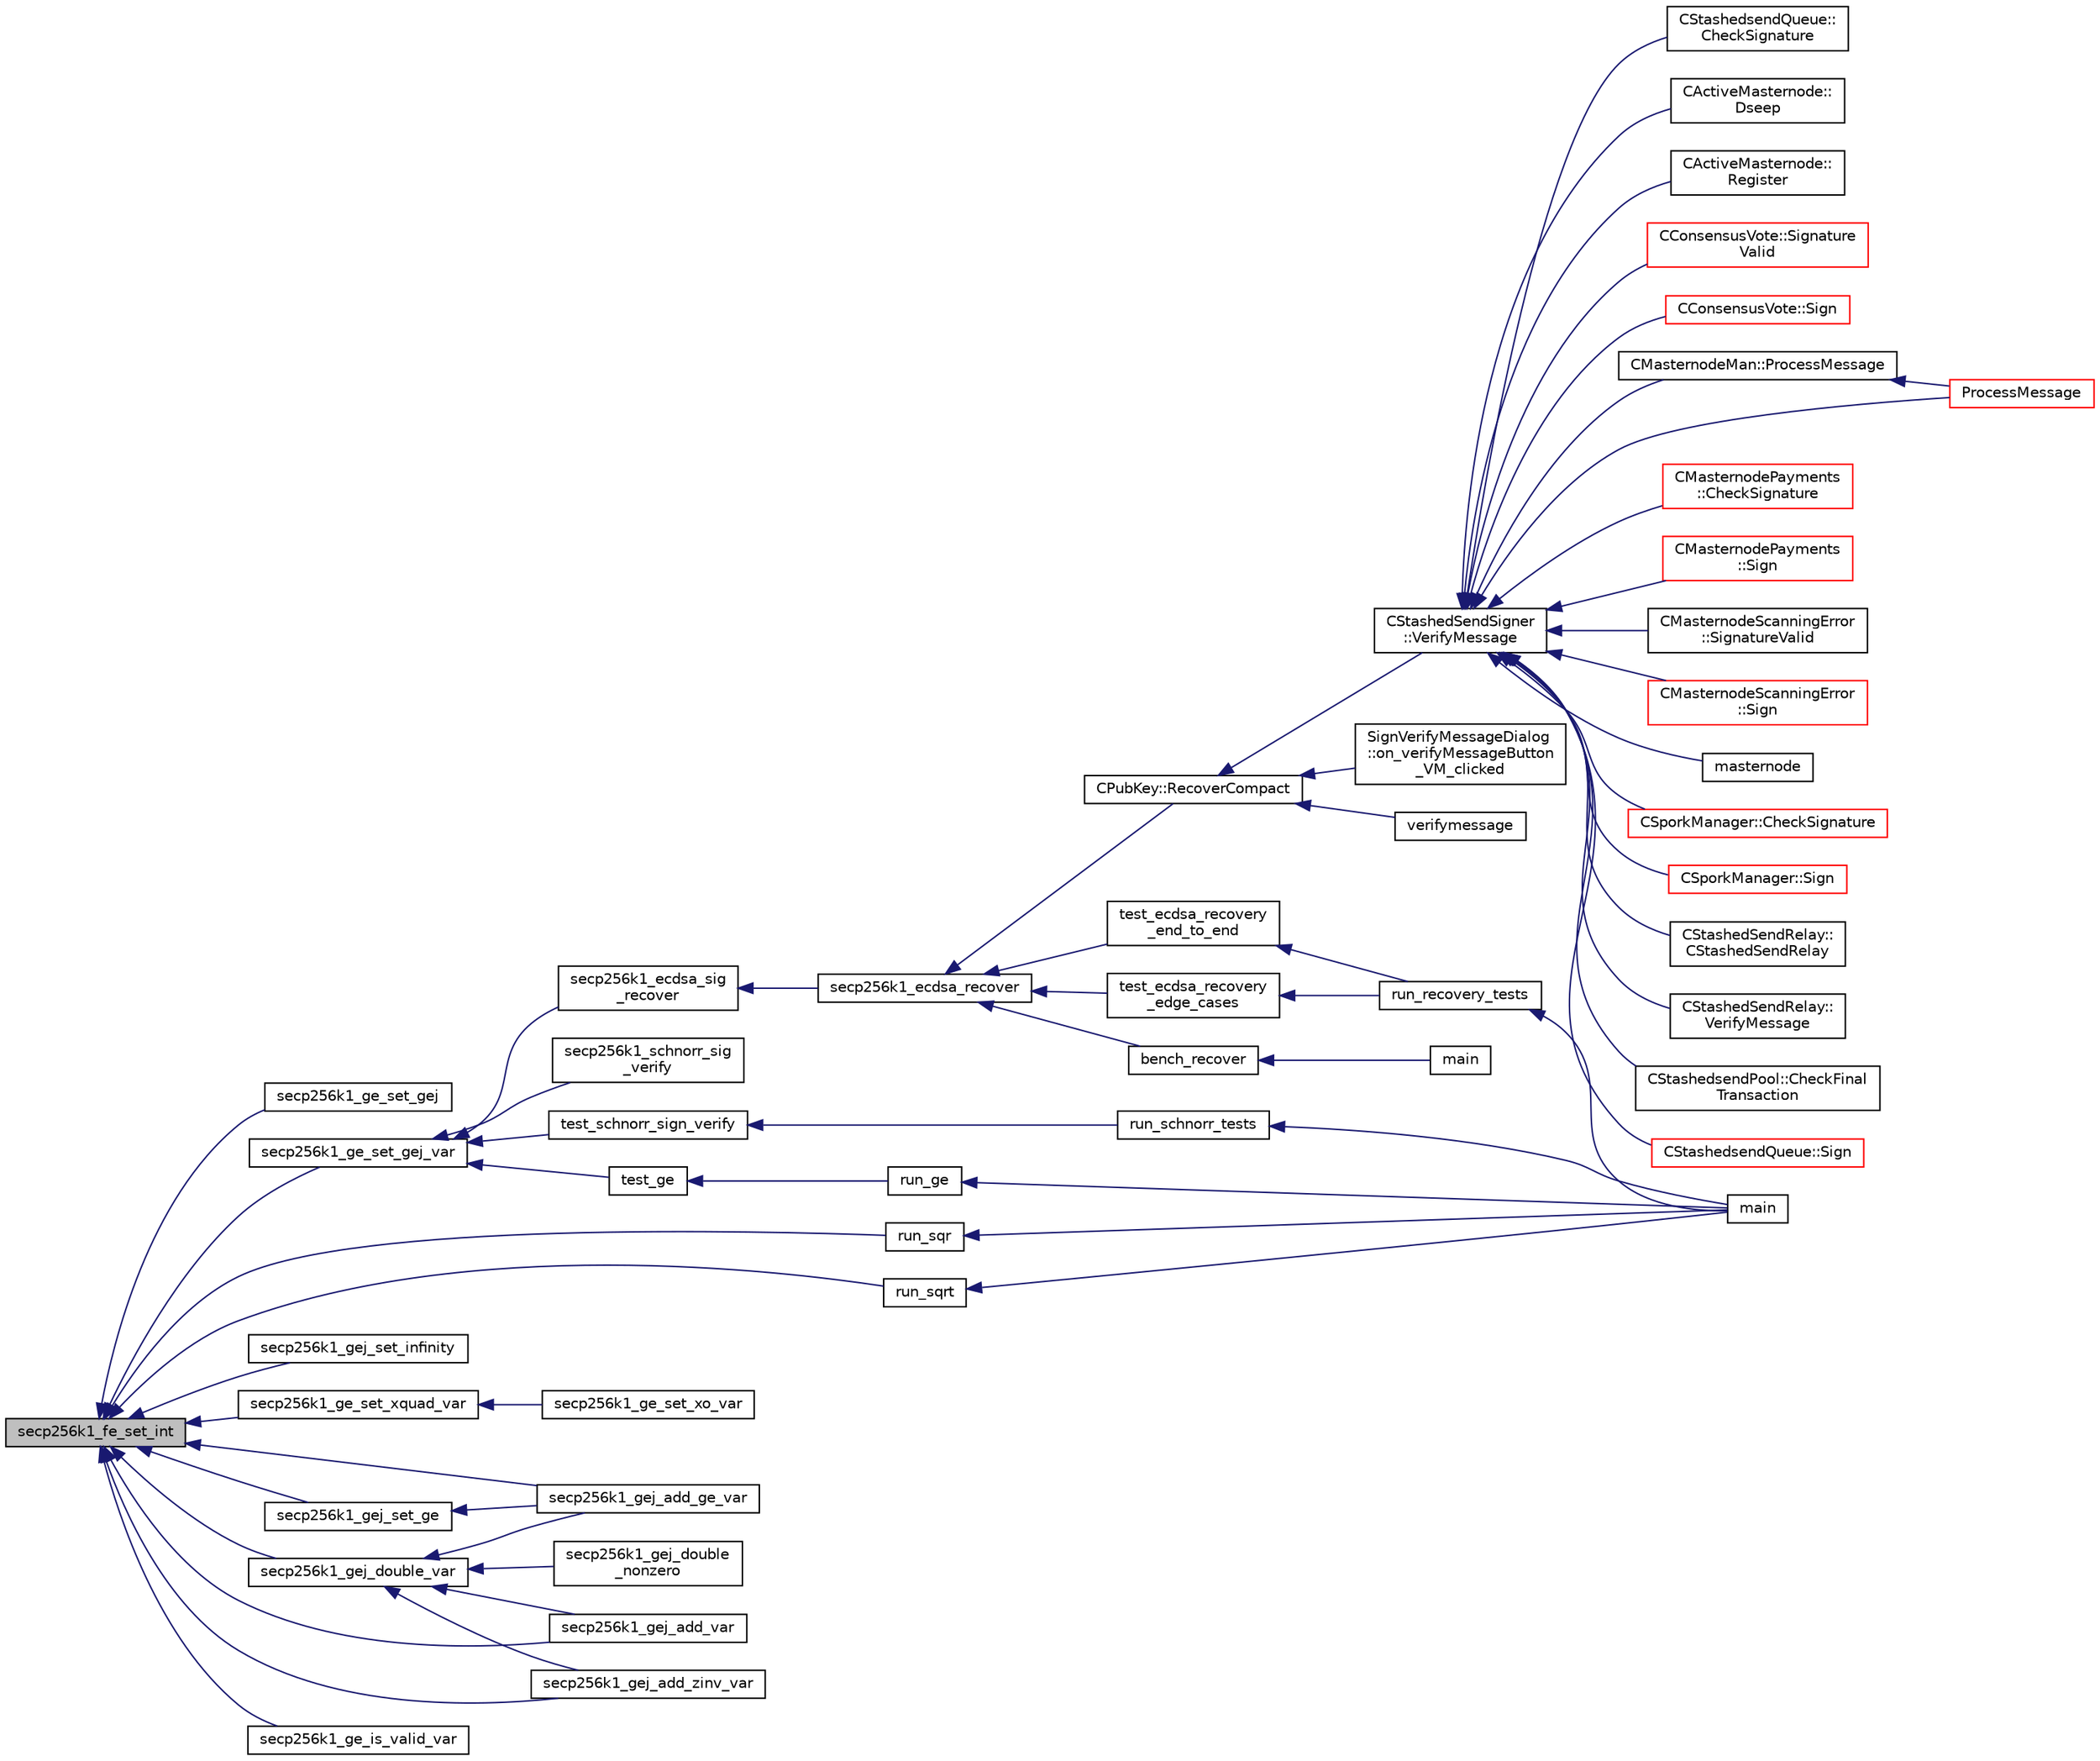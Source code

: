 digraph "secp256k1_fe_set_int"
{
  edge [fontname="Helvetica",fontsize="10",labelfontname="Helvetica",labelfontsize="10"];
  node [fontname="Helvetica",fontsize="10",shape=record];
  rankdir="LR";
  Node1875 [label="secp256k1_fe_set_int",height=0.2,width=0.4,color="black", fillcolor="grey75", style="filled", fontcolor="black"];
  Node1875 -> Node1876 [dir="back",color="midnightblue",fontsize="10",style="solid",fontname="Helvetica"];
  Node1876 [label="secp256k1_ge_set_gej",height=0.2,width=0.4,color="black", fillcolor="white", style="filled",URL="$d6/d60/group__impl_8h.html#aa511eebf8cd7419763f06555ed4fb62d"];
  Node1875 -> Node1877 [dir="back",color="midnightblue",fontsize="10",style="solid",fontname="Helvetica"];
  Node1877 [label="secp256k1_ge_set_gej_var",height=0.2,width=0.4,color="black", fillcolor="white", style="filled",URL="$d6/d60/group__impl_8h.html#aea803cf52c0f33c2cb3bfb82d5790d71"];
  Node1877 -> Node1878 [dir="back",color="midnightblue",fontsize="10",style="solid",fontname="Helvetica"];
  Node1878 [label="secp256k1_ecdsa_sig\l_recover",height=0.2,width=0.4,color="black", fillcolor="white", style="filled",URL="$d6/d5d/recovery_2main__impl_8h.html#a1a831ed991717749ed9d200bb9d3f03b"];
  Node1878 -> Node1879 [dir="back",color="midnightblue",fontsize="10",style="solid",fontname="Helvetica"];
  Node1879 [label="secp256k1_ecdsa_recover",height=0.2,width=0.4,color="black", fillcolor="white", style="filled",URL="$d6/d5d/recovery_2main__impl_8h.html#a75f3e32e9a25eac9e8f9d3a5a8b0dc94",tooltip="Recover an ECDSA public key from a signature. "];
  Node1879 -> Node1880 [dir="back",color="midnightblue",fontsize="10",style="solid",fontname="Helvetica"];
  Node1880 [label="CPubKey::RecoverCompact",height=0.2,width=0.4,color="black", fillcolor="white", style="filled",URL="$da/d4e/class_c_pub_key.html#a169505e735a02db385486b0affeb565c"];
  Node1880 -> Node1881 [dir="back",color="midnightblue",fontsize="10",style="solid",fontname="Helvetica"];
  Node1881 [label="SignVerifyMessageDialog\l::on_verifyMessageButton\l_VM_clicked",height=0.2,width=0.4,color="black", fillcolor="white", style="filled",URL="$d1/d26/class_sign_verify_message_dialog.html#ae37dec200b27f23c409221511447ae1e"];
  Node1880 -> Node1882 [dir="back",color="midnightblue",fontsize="10",style="solid",fontname="Helvetica"];
  Node1882 [label="verifymessage",height=0.2,width=0.4,color="black", fillcolor="white", style="filled",URL="$db/d48/rpcmisc_8cpp.html#ad8fce781dfd9dfd4866bba2a4589141a"];
  Node1880 -> Node1883 [dir="back",color="midnightblue",fontsize="10",style="solid",fontname="Helvetica"];
  Node1883 [label="CStashedSendSigner\l::VerifyMessage",height=0.2,width=0.4,color="black", fillcolor="white", style="filled",URL="$da/d0a/class_c_stashed_send_signer.html#a917e4eb567f2005a73ef59bafcf46bd4",tooltip="Verify the message, returns true if succcessful. "];
  Node1883 -> Node1884 [dir="back",color="midnightblue",fontsize="10",style="solid",fontname="Helvetica"];
  Node1884 [label="CActiveMasternode::\lDseep",height=0.2,width=0.4,color="black", fillcolor="white", style="filled",URL="$d9/d29/class_c_active_masternode.html#aa14a1a9611f6b73cc3e860cda75de88c"];
  Node1883 -> Node1885 [dir="back",color="midnightblue",fontsize="10",style="solid",fontname="Helvetica"];
  Node1885 [label="CActiveMasternode::\lRegister",height=0.2,width=0.4,color="black", fillcolor="white", style="filled",URL="$d9/d29/class_c_active_masternode.html#a1fd28a721112cda22fe2f9e1045cf397",tooltip="Register any Masternode. "];
  Node1883 -> Node1886 [dir="back",color="midnightblue",fontsize="10",style="solid",fontname="Helvetica"];
  Node1886 [label="CConsensusVote::Signature\lValid",height=0.2,width=0.4,color="red", fillcolor="white", style="filled",URL="$dc/da2/class_c_consensus_vote.html#ac6550a89acee255e0035e189a42a6310"];
  Node1883 -> Node1906 [dir="back",color="midnightblue",fontsize="10",style="solid",fontname="Helvetica"];
  Node1906 [label="CConsensusVote::Sign",height=0.2,width=0.4,color="red", fillcolor="white", style="filled",URL="$dc/da2/class_c_consensus_vote.html#a687495887aa75f5d5bb70f93ecb820d0"];
  Node1883 -> Node1889 [dir="back",color="midnightblue",fontsize="10",style="solid",fontname="Helvetica"];
  Node1889 [label="ProcessMessage",height=0.2,width=0.4,color="red", fillcolor="white", style="filled",URL="$df/d0a/main_8cpp.html#a8ba92b1a4bce3c835e887a9073d17d8e"];
  Node1883 -> Node1907 [dir="back",color="midnightblue",fontsize="10",style="solid",fontname="Helvetica"];
  Node1907 [label="CMasternodePayments\l::CheckSignature",height=0.2,width=0.4,color="red", fillcolor="white", style="filled",URL="$dc/d9a/class_c_masternode_payments.html#a2ca2af0178969784235c7917b226af32"];
  Node1883 -> Node1910 [dir="back",color="midnightblue",fontsize="10",style="solid",fontname="Helvetica"];
  Node1910 [label="CMasternodePayments\l::Sign",height=0.2,width=0.4,color="red", fillcolor="white", style="filled",URL="$dc/d9a/class_c_masternode_payments.html#a7d04afdf936b8de605ab6f478c7fad51"];
  Node1883 -> Node1922 [dir="back",color="midnightblue",fontsize="10",style="solid",fontname="Helvetica"];
  Node1922 [label="CMasternodeScanningError\l::SignatureValid",height=0.2,width=0.4,color="black", fillcolor="white", style="filled",URL="$d0/de7/class_c_masternode_scanning_error.html#ae90fca573f70f7faa4c9f3a5db145f36"];
  Node1883 -> Node1923 [dir="back",color="midnightblue",fontsize="10",style="solid",fontname="Helvetica"];
  Node1923 [label="CMasternodeScanningError\l::Sign",height=0.2,width=0.4,color="red", fillcolor="white", style="filled",URL="$d0/de7/class_c_masternode_scanning_error.html#afdc8ec9b08767cdf3c6a6cc819af7d09"];
  Node1883 -> Node1925 [dir="back",color="midnightblue",fontsize="10",style="solid",fontname="Helvetica"];
  Node1925 [label="CMasternodeMan::ProcessMessage",height=0.2,width=0.4,color="black", fillcolor="white", style="filled",URL="$dc/d6b/class_c_masternode_man.html#ae3e5d263cebdcd932eca49caeadce9aa"];
  Node1925 -> Node1889 [dir="back",color="midnightblue",fontsize="10",style="solid",fontname="Helvetica"];
  Node1883 -> Node1903 [dir="back",color="midnightblue",fontsize="10",style="solid",fontname="Helvetica"];
  Node1903 [label="masternode",height=0.2,width=0.4,color="black", fillcolor="white", style="filled",URL="$d5/d6b/rpcstashedsend_8cpp.html#a30609e443aeb47c29ed0878d16b1b5e1"];
  Node1883 -> Node1926 [dir="back",color="midnightblue",fontsize="10",style="solid",fontname="Helvetica"];
  Node1926 [label="CSporkManager::CheckSignature",height=0.2,width=0.4,color="red", fillcolor="white", style="filled",URL="$d2/d5e/class_c_spork_manager.html#a697d8c0ce5c422ea125eee96687aa7b3"];
  Node1883 -> Node1929 [dir="back",color="midnightblue",fontsize="10",style="solid",fontname="Helvetica"];
  Node1929 [label="CSporkManager::Sign",height=0.2,width=0.4,color="red", fillcolor="white", style="filled",URL="$d2/d5e/class_c_spork_manager.html#adf1b5d40f378c4bd3a5ea31905b11f30"];
  Node1883 -> Node1933 [dir="back",color="midnightblue",fontsize="10",style="solid",fontname="Helvetica"];
  Node1933 [label="CStashedSendRelay::\lCStashedSendRelay",height=0.2,width=0.4,color="black", fillcolor="white", style="filled",URL="$d2/d25/class_c_stashed_send_relay.html#ac4f08ff3af1c8730a259abe6dc0972f5"];
  Node1883 -> Node1934 [dir="back",color="midnightblue",fontsize="10",style="solid",fontname="Helvetica"];
  Node1934 [label="CStashedSendRelay::\lVerifyMessage",height=0.2,width=0.4,color="black", fillcolor="white", style="filled",URL="$d2/d25/class_c_stashed_send_relay.html#afbd1e6eeec3e89109d9fcb0d899da517"];
  Node1883 -> Node1935 [dir="back",color="midnightblue",fontsize="10",style="solid",fontname="Helvetica"];
  Node1935 [label="CStashedsendPool::CheckFinal\lTransaction",height=0.2,width=0.4,color="black", fillcolor="white", style="filled",URL="$dd/d8a/class_c_stashedsend_pool.html#aba122588a53a90150595bc4279beb67c"];
  Node1883 -> Node1936 [dir="back",color="midnightblue",fontsize="10",style="solid",fontname="Helvetica"];
  Node1936 [label="CStashedsendQueue::Sign",height=0.2,width=0.4,color="red", fillcolor="white", style="filled",URL="$dd/d34/class_c_stashedsend_queue.html#a781354a3071b29fbf76df2353919933c",tooltip="Sign this Stashedsend transaction. "];
  Node1883 -> Node1941 [dir="back",color="midnightblue",fontsize="10",style="solid",fontname="Helvetica"];
  Node1941 [label="CStashedsendQueue::\lCheckSignature",height=0.2,width=0.4,color="black", fillcolor="white", style="filled",URL="$dd/d34/class_c_stashedsend_queue.html#ac272b4813415870e369a62d267e852ca",tooltip="Check if we have a valid Masternode address. "];
  Node1879 -> Node1942 [dir="back",color="midnightblue",fontsize="10",style="solid",fontname="Helvetica"];
  Node1942 [label="bench_recover",height=0.2,width=0.4,color="black", fillcolor="white", style="filled",URL="$d7/d8e/bench__recover_8c.html#a6bbc6888c36d93d55e5410b25121db10"];
  Node1942 -> Node1943 [dir="back",color="midnightblue",fontsize="10",style="solid",fontname="Helvetica"];
  Node1943 [label="main",height=0.2,width=0.4,color="black", fillcolor="white", style="filled",URL="$d7/d8e/bench__recover_8c.html#a840291bc02cba5474a4cb46a9b9566fe"];
  Node1879 -> Node1944 [dir="back",color="midnightblue",fontsize="10",style="solid",fontname="Helvetica"];
  Node1944 [label="test_ecdsa_recovery\l_end_to_end",height=0.2,width=0.4,color="black", fillcolor="white", style="filled",URL="$d3/d71/recovery_2tests__impl_8h.html#a70649882936497184992dfaa06b1106f"];
  Node1944 -> Node1945 [dir="back",color="midnightblue",fontsize="10",style="solid",fontname="Helvetica"];
  Node1945 [label="run_recovery_tests",height=0.2,width=0.4,color="black", fillcolor="white", style="filled",URL="$d3/d71/recovery_2tests__impl_8h.html#a3a06f71955483e9502f3c408857407f2"];
  Node1945 -> Node1946 [dir="back",color="midnightblue",fontsize="10",style="solid",fontname="Helvetica"];
  Node1946 [label="main",height=0.2,width=0.4,color="black", fillcolor="white", style="filled",URL="$d5/d7f/tests_8c.html#a3c04138a5bfe5d72780bb7e82a18e627"];
  Node1879 -> Node1947 [dir="back",color="midnightblue",fontsize="10",style="solid",fontname="Helvetica"];
  Node1947 [label="test_ecdsa_recovery\l_edge_cases",height=0.2,width=0.4,color="black", fillcolor="white", style="filled",URL="$d3/d71/recovery_2tests__impl_8h.html#ad6d3138600637a7c940bc40a22795e46"];
  Node1947 -> Node1945 [dir="back",color="midnightblue",fontsize="10",style="solid",fontname="Helvetica"];
  Node1877 -> Node1948 [dir="back",color="midnightblue",fontsize="10",style="solid",fontname="Helvetica"];
  Node1948 [label="test_schnorr_sign_verify",height=0.2,width=0.4,color="black", fillcolor="white", style="filled",URL="$d4/d1d/schnorr_2tests__impl_8h.html#ac01f457db870f54e7034a59bcf51f5fb"];
  Node1948 -> Node1949 [dir="back",color="midnightblue",fontsize="10",style="solid",fontname="Helvetica"];
  Node1949 [label="run_schnorr_tests",height=0.2,width=0.4,color="black", fillcolor="white", style="filled",URL="$d4/d1d/schnorr_2tests__impl_8h.html#a6b31cc8facecda629cf588196a4c936b"];
  Node1949 -> Node1946 [dir="back",color="midnightblue",fontsize="10",style="solid",fontname="Helvetica"];
  Node1877 -> Node1950 [dir="back",color="midnightblue",fontsize="10",style="solid",fontname="Helvetica"];
  Node1950 [label="secp256k1_schnorr_sig\l_verify",height=0.2,width=0.4,color="black", fillcolor="white", style="filled",URL="$d9/d8b/schnorr__impl_8h.html#ad8ac32b20746524ea3b97ab609117daa"];
  Node1877 -> Node1951 [dir="back",color="midnightblue",fontsize="10",style="solid",fontname="Helvetica"];
  Node1951 [label="test_ge",height=0.2,width=0.4,color="black", fillcolor="white", style="filled",URL="$d5/d7f/tests_8c.html#a3084bb11900a5e4d33115904d0ceb847"];
  Node1951 -> Node1952 [dir="back",color="midnightblue",fontsize="10",style="solid",fontname="Helvetica"];
  Node1952 [label="run_ge",height=0.2,width=0.4,color="black", fillcolor="white", style="filled",URL="$d5/d7f/tests_8c.html#aa7ad70a73e9a44f0b9486ffe6f46ca39"];
  Node1952 -> Node1946 [dir="back",color="midnightblue",fontsize="10",style="solid",fontname="Helvetica"];
  Node1875 -> Node1953 [dir="back",color="midnightblue",fontsize="10",style="solid",fontname="Helvetica"];
  Node1953 [label="secp256k1_gej_set_infinity",height=0.2,width=0.4,color="black", fillcolor="white", style="filled",URL="$d6/d60/group__impl_8h.html#a2c6b24a2db08260d89e891eab7035b2c"];
  Node1875 -> Node1954 [dir="back",color="midnightblue",fontsize="10",style="solid",fontname="Helvetica"];
  Node1954 [label="secp256k1_ge_set_xquad_var",height=0.2,width=0.4,color="black", fillcolor="white", style="filled",URL="$d6/d60/group__impl_8h.html#a767d4255b822bcd84f84d9b440b3af86"];
  Node1954 -> Node1955 [dir="back",color="midnightblue",fontsize="10",style="solid",fontname="Helvetica"];
  Node1955 [label="secp256k1_ge_set_xo_var",height=0.2,width=0.4,color="black", fillcolor="white", style="filled",URL="$d6/d60/group__impl_8h.html#a3c3d9154b093bb4ed48ba55e4c28a0b5"];
  Node1875 -> Node1956 [dir="back",color="midnightblue",fontsize="10",style="solid",fontname="Helvetica"];
  Node1956 [label="secp256k1_gej_set_ge",height=0.2,width=0.4,color="black", fillcolor="white", style="filled",URL="$d6/d60/group__impl_8h.html#ad5f813e26afb239f03e83f0e61e05498"];
  Node1956 -> Node1957 [dir="back",color="midnightblue",fontsize="10",style="solid",fontname="Helvetica"];
  Node1957 [label="secp256k1_gej_add_ge_var",height=0.2,width=0.4,color="black", fillcolor="white", style="filled",URL="$d6/d60/group__impl_8h.html#a4d0338f50b08d082caa32f8e72707b55"];
  Node1875 -> Node1958 [dir="back",color="midnightblue",fontsize="10",style="solid",fontname="Helvetica"];
  Node1958 [label="secp256k1_ge_is_valid_var",height=0.2,width=0.4,color="black", fillcolor="white", style="filled",URL="$d6/d60/group__impl_8h.html#a83600b0c4d8e95a8b2e730b4e2f207dc"];
  Node1875 -> Node1959 [dir="back",color="midnightblue",fontsize="10",style="solid",fontname="Helvetica"];
  Node1959 [label="secp256k1_gej_double_var",height=0.2,width=0.4,color="black", fillcolor="white", style="filled",URL="$d6/d60/group__impl_8h.html#a033aa434a4d0838f649ad757dd44db46"];
  Node1959 -> Node1960 [dir="back",color="midnightblue",fontsize="10",style="solid",fontname="Helvetica"];
  Node1960 [label="secp256k1_gej_double\l_nonzero",height=0.2,width=0.4,color="black", fillcolor="white", style="filled",URL="$d6/d60/group__impl_8h.html#accf4e481cd660b1df01b4b90f5d28bb4"];
  Node1959 -> Node1961 [dir="back",color="midnightblue",fontsize="10",style="solid",fontname="Helvetica"];
  Node1961 [label="secp256k1_gej_add_var",height=0.2,width=0.4,color="black", fillcolor="white", style="filled",URL="$d6/d60/group__impl_8h.html#a8df21f3ef7412e6c4d39fb67dc0140c6"];
  Node1959 -> Node1957 [dir="back",color="midnightblue",fontsize="10",style="solid",fontname="Helvetica"];
  Node1959 -> Node1962 [dir="back",color="midnightblue",fontsize="10",style="solid",fontname="Helvetica"];
  Node1962 [label="secp256k1_gej_add_zinv_var",height=0.2,width=0.4,color="black", fillcolor="white", style="filled",URL="$d6/d60/group__impl_8h.html#a180d4e54e906f101ce0f1e74563ce5f6"];
  Node1875 -> Node1961 [dir="back",color="midnightblue",fontsize="10",style="solid",fontname="Helvetica"];
  Node1875 -> Node1957 [dir="back",color="midnightblue",fontsize="10",style="solid",fontname="Helvetica"];
  Node1875 -> Node1962 [dir="back",color="midnightblue",fontsize="10",style="solid",fontname="Helvetica"];
  Node1875 -> Node1963 [dir="back",color="midnightblue",fontsize="10",style="solid",fontname="Helvetica"];
  Node1963 [label="run_sqr",height=0.2,width=0.4,color="black", fillcolor="white", style="filled",URL="$d5/d7f/tests_8c.html#aebe6e77bbe66e58eb7d0230d9506dc61"];
  Node1963 -> Node1946 [dir="back",color="midnightblue",fontsize="10",style="solid",fontname="Helvetica"];
  Node1875 -> Node1964 [dir="back",color="midnightblue",fontsize="10",style="solid",fontname="Helvetica"];
  Node1964 [label="run_sqrt",height=0.2,width=0.4,color="black", fillcolor="white", style="filled",URL="$d5/d7f/tests_8c.html#a9f14566c39814625ca83d68d1dddb684"];
  Node1964 -> Node1946 [dir="back",color="midnightblue",fontsize="10",style="solid",fontname="Helvetica"];
}

